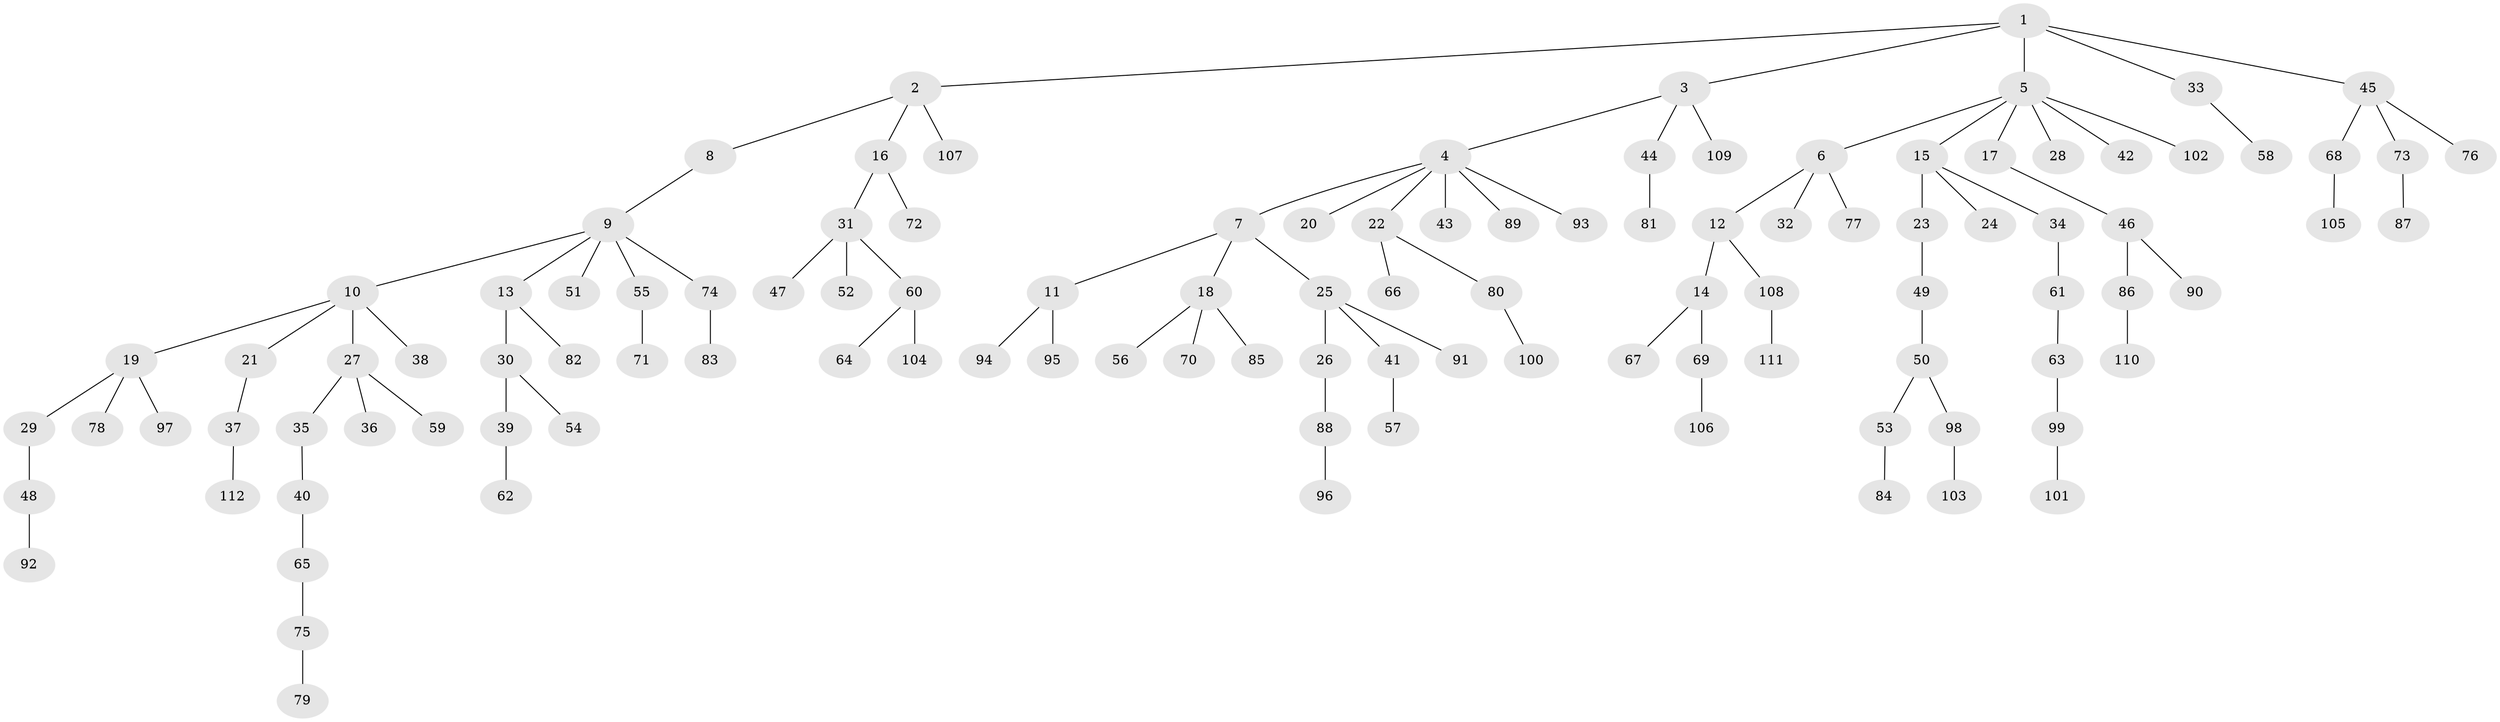 // Generated by graph-tools (version 1.1) at 2025/15/03/09/25 04:15:31]
// undirected, 112 vertices, 111 edges
graph export_dot {
graph [start="1"]
  node [color=gray90,style=filled];
  1;
  2;
  3;
  4;
  5;
  6;
  7;
  8;
  9;
  10;
  11;
  12;
  13;
  14;
  15;
  16;
  17;
  18;
  19;
  20;
  21;
  22;
  23;
  24;
  25;
  26;
  27;
  28;
  29;
  30;
  31;
  32;
  33;
  34;
  35;
  36;
  37;
  38;
  39;
  40;
  41;
  42;
  43;
  44;
  45;
  46;
  47;
  48;
  49;
  50;
  51;
  52;
  53;
  54;
  55;
  56;
  57;
  58;
  59;
  60;
  61;
  62;
  63;
  64;
  65;
  66;
  67;
  68;
  69;
  70;
  71;
  72;
  73;
  74;
  75;
  76;
  77;
  78;
  79;
  80;
  81;
  82;
  83;
  84;
  85;
  86;
  87;
  88;
  89;
  90;
  91;
  92;
  93;
  94;
  95;
  96;
  97;
  98;
  99;
  100;
  101;
  102;
  103;
  104;
  105;
  106;
  107;
  108;
  109;
  110;
  111;
  112;
  1 -- 2;
  1 -- 3;
  1 -- 5;
  1 -- 33;
  1 -- 45;
  2 -- 8;
  2 -- 16;
  2 -- 107;
  3 -- 4;
  3 -- 44;
  3 -- 109;
  4 -- 7;
  4 -- 20;
  4 -- 22;
  4 -- 43;
  4 -- 89;
  4 -- 93;
  5 -- 6;
  5 -- 15;
  5 -- 17;
  5 -- 28;
  5 -- 42;
  5 -- 102;
  6 -- 12;
  6 -- 32;
  6 -- 77;
  7 -- 11;
  7 -- 18;
  7 -- 25;
  8 -- 9;
  9 -- 10;
  9 -- 13;
  9 -- 51;
  9 -- 55;
  9 -- 74;
  10 -- 19;
  10 -- 21;
  10 -- 27;
  10 -- 38;
  11 -- 94;
  11 -- 95;
  12 -- 14;
  12 -- 108;
  13 -- 30;
  13 -- 82;
  14 -- 67;
  14 -- 69;
  15 -- 23;
  15 -- 24;
  15 -- 34;
  16 -- 31;
  16 -- 72;
  17 -- 46;
  18 -- 56;
  18 -- 70;
  18 -- 85;
  19 -- 29;
  19 -- 78;
  19 -- 97;
  21 -- 37;
  22 -- 66;
  22 -- 80;
  23 -- 49;
  25 -- 26;
  25 -- 41;
  25 -- 91;
  26 -- 88;
  27 -- 35;
  27 -- 36;
  27 -- 59;
  29 -- 48;
  30 -- 39;
  30 -- 54;
  31 -- 47;
  31 -- 52;
  31 -- 60;
  33 -- 58;
  34 -- 61;
  35 -- 40;
  37 -- 112;
  39 -- 62;
  40 -- 65;
  41 -- 57;
  44 -- 81;
  45 -- 68;
  45 -- 73;
  45 -- 76;
  46 -- 86;
  46 -- 90;
  48 -- 92;
  49 -- 50;
  50 -- 53;
  50 -- 98;
  53 -- 84;
  55 -- 71;
  60 -- 64;
  60 -- 104;
  61 -- 63;
  63 -- 99;
  65 -- 75;
  68 -- 105;
  69 -- 106;
  73 -- 87;
  74 -- 83;
  75 -- 79;
  80 -- 100;
  86 -- 110;
  88 -- 96;
  98 -- 103;
  99 -- 101;
  108 -- 111;
}
